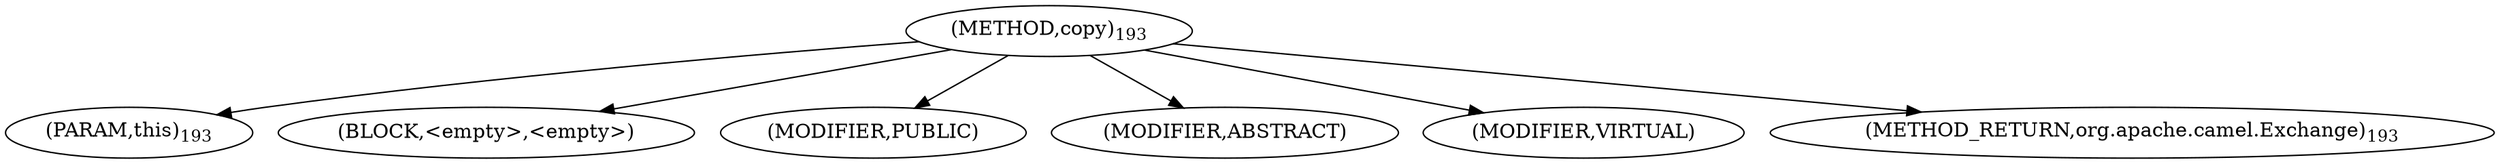 digraph "copy" {  
"183" [label = <(METHOD,copy)<SUB>193</SUB>> ]
"184" [label = <(PARAM,this)<SUB>193</SUB>> ]
"185" [label = <(BLOCK,&lt;empty&gt;,&lt;empty&gt;)> ]
"186" [label = <(MODIFIER,PUBLIC)> ]
"187" [label = <(MODIFIER,ABSTRACT)> ]
"188" [label = <(MODIFIER,VIRTUAL)> ]
"189" [label = <(METHOD_RETURN,org.apache.camel.Exchange)<SUB>193</SUB>> ]
  "183" -> "184" 
  "183" -> "185" 
  "183" -> "186" 
  "183" -> "187" 
  "183" -> "188" 
  "183" -> "189" 
}
